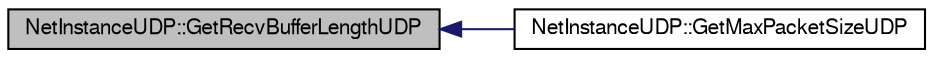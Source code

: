 digraph G
{
  edge [fontname="FreeSans",fontsize="10",labelfontname="FreeSans",labelfontsize="10"];
  node [fontname="FreeSans",fontsize="10",shape=record];
  rankdir=LR;
  Node1 [label="NetInstanceUDP::GetRecvBufferLengthUDP",height=0.2,width=0.4,color="black", fillcolor="grey75", style="filled" fontcolor="black"];
  Node1 -> Node2 [dir=back,color="midnightblue",fontsize="10",style="solid",fontname="FreeSans"];
  Node2 [label="NetInstanceUDP::GetMaxPacketSizeUDP",height=0.2,width=0.4,color="black", fillcolor="white", style="filled",URL="$class_net_instance_u_d_p.html#a2b6f907521cb66fd707d069a62f7c36e"];
}
